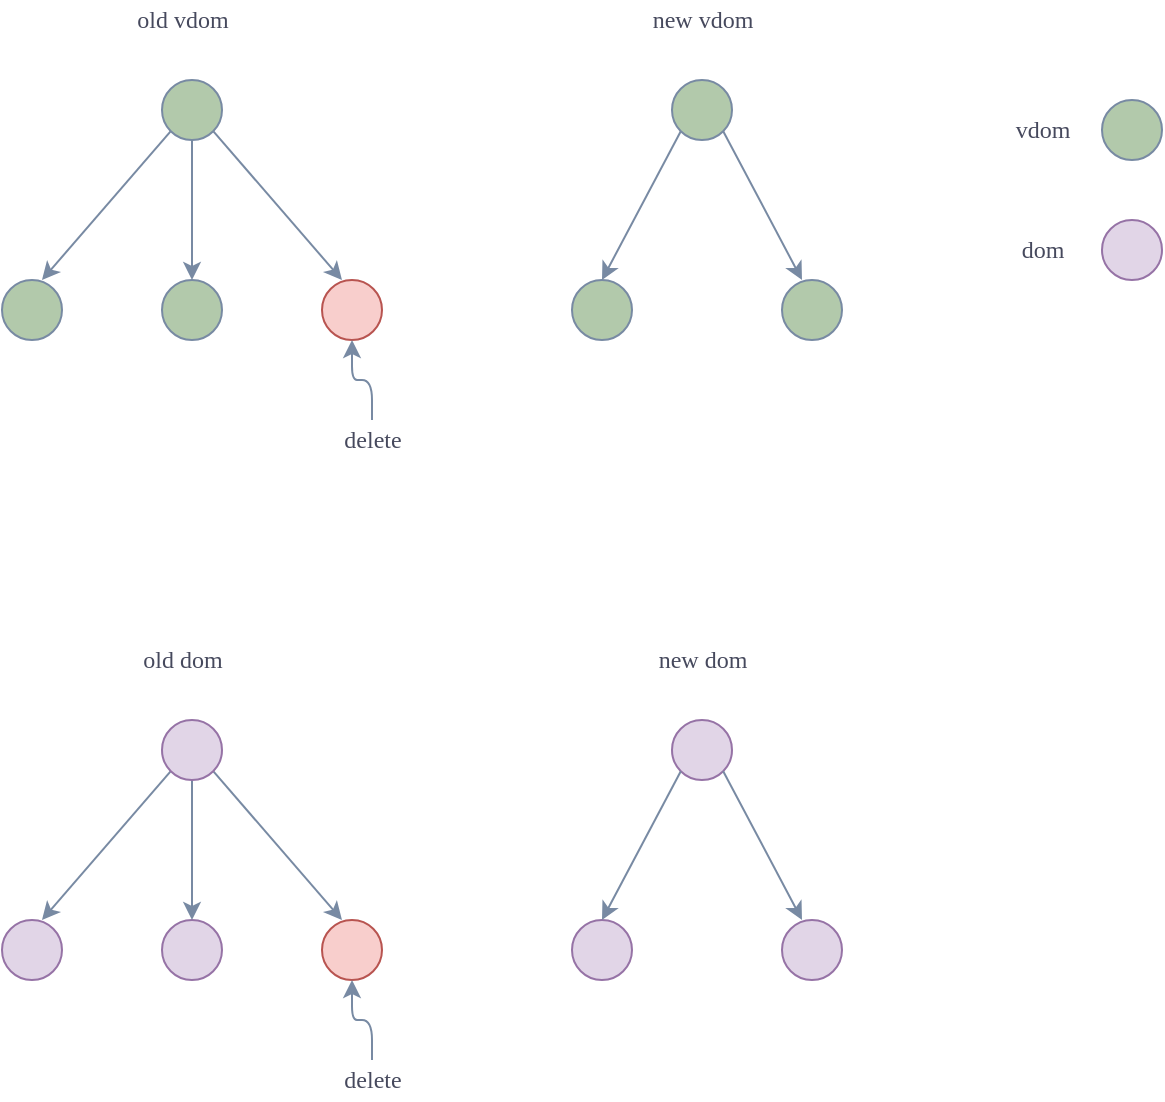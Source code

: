 <mxfile version="14.6.1" type="github">
  <diagram id="EwsBgbDVOZr8Y71l48O0" name="Page-1">
    <mxGraphModel dx="1062" dy="626" grid="1" gridSize="10" guides="1" tooltips="1" connect="1" arrows="1" fold="1" page="1" pageScale="1" pageWidth="827" pageHeight="1169" math="0" shadow="0">
      <root>
        <mxCell id="0" />
        <mxCell id="1" parent="0" />
        <mxCell id="7r3X6bM9w-XORwUG6cQL-1" value="" style="ellipse;whiteSpace=wrap;html=1;aspect=fixed;fillColor=#B2C9AB;strokeColor=#788AA3;fontColor=#46495D;fontFamily=Comic Sans MS;" vertex="1" parent="1">
          <mxGeometry x="580" y="250" width="30" height="30" as="geometry" />
        </mxCell>
        <mxCell id="7r3X6bM9w-XORwUG6cQL-2" value="" style="ellipse;whiteSpace=wrap;html=1;aspect=fixed;fillColor=#B2C9AB;strokeColor=#788AA3;fontColor=#46495D;fontFamily=Comic Sans MS;" vertex="1" parent="1">
          <mxGeometry x="525" y="150" width="30" height="30" as="geometry" />
        </mxCell>
        <mxCell id="7r3X6bM9w-XORwUG6cQL-6" value="" style="ellipse;whiteSpace=wrap;html=1;aspect=fixed;fillColor=#B2C9AB;strokeColor=#788AA3;fontColor=#46495D;fontFamily=Comic Sans MS;" vertex="1" parent="1">
          <mxGeometry x="475" y="250" width="30" height="30" as="geometry" />
        </mxCell>
        <mxCell id="7r3X6bM9w-XORwUG6cQL-9" value="" style="endArrow=classic;html=1;fontColor=#46495D;strokeColor=#788AA3;fillColor=#B2C9AB;exitX=0;exitY=1;exitDx=0;exitDy=0;fontFamily=Comic Sans MS;entryX=0.5;entryY=0;entryDx=0;entryDy=0;" edge="1" parent="1" source="7r3X6bM9w-XORwUG6cQL-2" target="7r3X6bM9w-XORwUG6cQL-6">
          <mxGeometry width="50" height="50" relative="1" as="geometry">
            <mxPoint x="510" y="190" as="sourcePoint" />
            <mxPoint x="470" y="250" as="targetPoint" />
          </mxGeometry>
        </mxCell>
        <mxCell id="7r3X6bM9w-XORwUG6cQL-11" value="" style="endArrow=classic;html=1;fontColor=#46495D;strokeColor=#788AA3;fillColor=#B2C9AB;exitX=1;exitY=1;exitDx=0;exitDy=0;fontFamily=Comic Sans MS;" edge="1" parent="1" source="7r3X6bM9w-XORwUG6cQL-2">
          <mxGeometry width="50" height="50" relative="1" as="geometry">
            <mxPoint x="540" y="175" as="sourcePoint" />
            <mxPoint x="590" y="250" as="targetPoint" />
          </mxGeometry>
        </mxCell>
        <mxCell id="7r3X6bM9w-XORwUG6cQL-13" value="" style="ellipse;whiteSpace=wrap;html=1;aspect=fixed;fillColor=#B2C9AB;strokeColor=#788AA3;fontColor=#46495D;fontFamily=Comic Sans MS;" vertex="1" parent="1">
          <mxGeometry x="270" y="250" width="30" height="30" as="geometry" />
        </mxCell>
        <mxCell id="7r3X6bM9w-XORwUG6cQL-14" value="" style="ellipse;whiteSpace=wrap;html=1;aspect=fixed;fillColor=#f8cecc;strokeColor=#b85450;fontFamily=Comic Sans MS;" vertex="1" parent="1">
          <mxGeometry x="350" y="250" width="30" height="30" as="geometry" />
        </mxCell>
        <mxCell id="7r3X6bM9w-XORwUG6cQL-15" value="" style="ellipse;whiteSpace=wrap;html=1;aspect=fixed;fillColor=#B2C9AB;strokeColor=#788AA3;fontColor=#46495D;fontFamily=Comic Sans MS;" vertex="1" parent="1">
          <mxGeometry x="190" y="250" width="30" height="30" as="geometry" />
        </mxCell>
        <mxCell id="7r3X6bM9w-XORwUG6cQL-16" value="" style="endArrow=classic;html=1;fontColor=#46495D;strokeColor=#788AA3;fillColor=#B2C9AB;exitX=0;exitY=1;exitDx=0;exitDy=0;fontFamily=Comic Sans MS;" edge="1" source="7r3X6bM9w-XORwUG6cQL-19" parent="1">
          <mxGeometry width="50" height="50" relative="1" as="geometry">
            <mxPoint x="250" y="190" as="sourcePoint" />
            <mxPoint x="210" y="250" as="targetPoint" />
          </mxGeometry>
        </mxCell>
        <mxCell id="7r3X6bM9w-XORwUG6cQL-17" value="" style="endArrow=classic;html=1;fontColor=#46495D;strokeColor=#788AA3;fillColor=#B2C9AB;exitX=0.5;exitY=1;exitDx=0;exitDy=0;entryX=0.5;entryY=0;entryDx=0;entryDy=0;fontFamily=Comic Sans MS;" edge="1" source="7r3X6bM9w-XORwUG6cQL-19" target="7r3X6bM9w-XORwUG6cQL-13" parent="1">
          <mxGeometry width="50" height="50" relative="1" as="geometry">
            <mxPoint x="280" y="175" as="sourcePoint" />
            <mxPoint x="220" y="260" as="targetPoint" />
          </mxGeometry>
        </mxCell>
        <mxCell id="7r3X6bM9w-XORwUG6cQL-18" value="" style="endArrow=classic;html=1;fontColor=#46495D;strokeColor=#788AA3;fillColor=#B2C9AB;exitX=1;exitY=1;exitDx=0;exitDy=0;fontFamily=Comic Sans MS;" edge="1" source="7r3X6bM9w-XORwUG6cQL-19" parent="1">
          <mxGeometry width="50" height="50" relative="1" as="geometry">
            <mxPoint x="295" y="190" as="sourcePoint" />
            <mxPoint x="360" y="250" as="targetPoint" />
          </mxGeometry>
        </mxCell>
        <mxCell id="7r3X6bM9w-XORwUG6cQL-19" value="" style="ellipse;whiteSpace=wrap;html=1;aspect=fixed;fillColor=#B2C9AB;strokeColor=#788AA3;fontColor=#46495D;fontFamily=Comic Sans MS;" vertex="1" parent="1">
          <mxGeometry x="270" y="150" width="30" height="30" as="geometry" />
        </mxCell>
        <mxCell id="7r3X6bM9w-XORwUG6cQL-20" value="old vdom" style="text;html=1;align=center;verticalAlign=middle;resizable=0;points=[];autosize=1;strokeColor=none;fontColor=#46495D;fontFamily=Comic Sans MS;" vertex="1" parent="1">
          <mxGeometry x="250" y="110" width="60" height="20" as="geometry" />
        </mxCell>
        <mxCell id="7r3X6bM9w-XORwUG6cQL-21" value="new vdom" style="text;html=1;align=center;verticalAlign=middle;resizable=0;points=[];autosize=1;strokeColor=none;fontColor=#46495D;fontFamily=Comic Sans MS;" vertex="1" parent="1">
          <mxGeometry x="505" y="110" width="70" height="20" as="geometry" />
        </mxCell>
        <mxCell id="7r3X6bM9w-XORwUG6cQL-23" value="" style="edgeStyle=orthogonalEdgeStyle;curved=0;rounded=1;sketch=0;orthogonalLoop=1;jettySize=auto;html=1;fontFamily=Comic Sans MS;fontColor=#46495D;strokeColor=#788AA3;fillColor=#B2C9AB;" edge="1" parent="1" source="7r3X6bM9w-XORwUG6cQL-22" target="7r3X6bM9w-XORwUG6cQL-14">
          <mxGeometry relative="1" as="geometry" />
        </mxCell>
        <mxCell id="7r3X6bM9w-XORwUG6cQL-22" value="delete" style="text;html=1;align=center;verticalAlign=middle;resizable=0;points=[];autosize=1;strokeColor=none;fontFamily=Comic Sans MS;fontColor=#46495D;" vertex="1" parent="1">
          <mxGeometry x="350" y="320" width="50" height="20" as="geometry" />
        </mxCell>
        <mxCell id="7r3X6bM9w-XORwUG6cQL-25" value="" style="ellipse;whiteSpace=wrap;html=1;aspect=fixed;fillColor=#e1d5e7;strokeColor=#9673a6;fontFamily=Comic Sans MS;" vertex="1" parent="1">
          <mxGeometry x="580" y="570" width="30" height="30" as="geometry" />
        </mxCell>
        <mxCell id="7r3X6bM9w-XORwUG6cQL-26" value="" style="ellipse;whiteSpace=wrap;html=1;aspect=fixed;fillColor=#e1d5e7;strokeColor=#9673a6;fontFamily=Comic Sans MS;" vertex="1" parent="1">
          <mxGeometry x="525" y="470" width="30" height="30" as="geometry" />
        </mxCell>
        <mxCell id="7r3X6bM9w-XORwUG6cQL-27" value="" style="ellipse;whiteSpace=wrap;html=1;aspect=fixed;fillColor=#e1d5e7;strokeColor=#9673a6;fontFamily=Comic Sans MS;" vertex="1" parent="1">
          <mxGeometry x="475" y="570" width="30" height="30" as="geometry" />
        </mxCell>
        <mxCell id="7r3X6bM9w-XORwUG6cQL-28" value="" style="endArrow=classic;html=1;fontColor=#46495D;strokeColor=#788AA3;fillColor=#B2C9AB;exitX=0;exitY=1;exitDx=0;exitDy=0;fontFamily=Comic Sans MS;entryX=0.5;entryY=0;entryDx=0;entryDy=0;" edge="1" source="7r3X6bM9w-XORwUG6cQL-26" target="7r3X6bM9w-XORwUG6cQL-27" parent="1">
          <mxGeometry width="50" height="50" relative="1" as="geometry">
            <mxPoint x="510" y="510" as="sourcePoint" />
            <mxPoint x="470" y="570" as="targetPoint" />
          </mxGeometry>
        </mxCell>
        <mxCell id="7r3X6bM9w-XORwUG6cQL-29" value="" style="endArrow=classic;html=1;fontColor=#46495D;strokeColor=#788AA3;fillColor=#B2C9AB;exitX=1;exitY=1;exitDx=0;exitDy=0;fontFamily=Comic Sans MS;" edge="1" source="7r3X6bM9w-XORwUG6cQL-26" parent="1">
          <mxGeometry width="50" height="50" relative="1" as="geometry">
            <mxPoint x="540" y="495" as="sourcePoint" />
            <mxPoint x="590" y="570" as="targetPoint" />
          </mxGeometry>
        </mxCell>
        <mxCell id="7r3X6bM9w-XORwUG6cQL-30" value="" style="ellipse;whiteSpace=wrap;html=1;aspect=fixed;fillColor=#e1d5e7;strokeColor=#9673a6;fontFamily=Comic Sans MS;" vertex="1" parent="1">
          <mxGeometry x="270" y="570" width="30" height="30" as="geometry" />
        </mxCell>
        <mxCell id="7r3X6bM9w-XORwUG6cQL-31" value="" style="ellipse;whiteSpace=wrap;html=1;aspect=fixed;fillColor=#f8cecc;strokeColor=#b85450;fontFamily=Comic Sans MS;" vertex="1" parent="1">
          <mxGeometry x="350" y="570" width="30" height="30" as="geometry" />
        </mxCell>
        <mxCell id="7r3X6bM9w-XORwUG6cQL-32" value="" style="ellipse;whiteSpace=wrap;html=1;aspect=fixed;fillColor=#e1d5e7;strokeColor=#9673a6;fontFamily=Comic Sans MS;" vertex="1" parent="1">
          <mxGeometry x="190" y="570" width="30" height="30" as="geometry" />
        </mxCell>
        <mxCell id="7r3X6bM9w-XORwUG6cQL-33" value="" style="endArrow=classic;html=1;fontColor=#46495D;strokeColor=#788AA3;fillColor=#B2C9AB;exitX=0;exitY=1;exitDx=0;exitDy=0;fontFamily=Comic Sans MS;" edge="1" source="7r3X6bM9w-XORwUG6cQL-36" parent="1">
          <mxGeometry width="50" height="50" relative="1" as="geometry">
            <mxPoint x="250" y="510" as="sourcePoint" />
            <mxPoint x="210" y="570" as="targetPoint" />
          </mxGeometry>
        </mxCell>
        <mxCell id="7r3X6bM9w-XORwUG6cQL-34" value="" style="endArrow=classic;html=1;fontColor=#46495D;strokeColor=#788AA3;fillColor=#B2C9AB;exitX=0.5;exitY=1;exitDx=0;exitDy=0;entryX=0.5;entryY=0;entryDx=0;entryDy=0;fontFamily=Comic Sans MS;" edge="1" source="7r3X6bM9w-XORwUG6cQL-36" target="7r3X6bM9w-XORwUG6cQL-30" parent="1">
          <mxGeometry width="50" height="50" relative="1" as="geometry">
            <mxPoint x="280" y="495" as="sourcePoint" />
            <mxPoint x="220" y="580" as="targetPoint" />
          </mxGeometry>
        </mxCell>
        <mxCell id="7r3X6bM9w-XORwUG6cQL-35" value="" style="endArrow=classic;html=1;fontColor=#46495D;strokeColor=#788AA3;fillColor=#B2C9AB;exitX=1;exitY=1;exitDx=0;exitDy=0;fontFamily=Comic Sans MS;" edge="1" source="7r3X6bM9w-XORwUG6cQL-36" parent="1">
          <mxGeometry width="50" height="50" relative="1" as="geometry">
            <mxPoint x="295" y="510" as="sourcePoint" />
            <mxPoint x="360" y="570" as="targetPoint" />
          </mxGeometry>
        </mxCell>
        <mxCell id="7r3X6bM9w-XORwUG6cQL-36" value="" style="ellipse;whiteSpace=wrap;html=1;aspect=fixed;fillColor=#e1d5e7;strokeColor=#9673a6;fontFamily=Comic Sans MS;" vertex="1" parent="1">
          <mxGeometry x="270" y="470" width="30" height="30" as="geometry" />
        </mxCell>
        <mxCell id="7r3X6bM9w-XORwUG6cQL-37" value="old dom" style="text;html=1;align=center;verticalAlign=middle;resizable=0;points=[];autosize=1;strokeColor=none;fontColor=#46495D;fontFamily=Comic Sans MS;" vertex="1" parent="1">
          <mxGeometry x="250" y="430" width="60" height="20" as="geometry" />
        </mxCell>
        <mxCell id="7r3X6bM9w-XORwUG6cQL-38" value="new dom" style="text;html=1;align=center;verticalAlign=middle;resizable=0;points=[];autosize=1;strokeColor=none;fontColor=#46495D;fontFamily=Comic Sans MS;" vertex="1" parent="1">
          <mxGeometry x="510" y="430" width="60" height="20" as="geometry" />
        </mxCell>
        <mxCell id="7r3X6bM9w-XORwUG6cQL-39" value="" style="edgeStyle=orthogonalEdgeStyle;curved=0;rounded=1;sketch=0;orthogonalLoop=1;jettySize=auto;html=1;fontFamily=Comic Sans MS;fontColor=#46495D;strokeColor=#788AA3;fillColor=#B2C9AB;" edge="1" source="7r3X6bM9w-XORwUG6cQL-40" target="7r3X6bM9w-XORwUG6cQL-31" parent="1">
          <mxGeometry relative="1" as="geometry" />
        </mxCell>
        <mxCell id="7r3X6bM9w-XORwUG6cQL-40" value="delete" style="text;html=1;align=center;verticalAlign=middle;resizable=0;points=[];autosize=1;strokeColor=none;fontFamily=Comic Sans MS;fontColor=#46495D;" vertex="1" parent="1">
          <mxGeometry x="350" y="640" width="50" height="20" as="geometry" />
        </mxCell>
        <mxCell id="7r3X6bM9w-XORwUG6cQL-41" value="" style="ellipse;whiteSpace=wrap;html=1;aspect=fixed;fillColor=#B2C9AB;strokeColor=#788AA3;fontColor=#46495D;fontFamily=Comic Sans MS;" vertex="1" parent="1">
          <mxGeometry x="740" y="160" width="30" height="30" as="geometry" />
        </mxCell>
        <mxCell id="7r3X6bM9w-XORwUG6cQL-42" value="vdom" style="text;html=1;align=center;verticalAlign=middle;resizable=0;points=[];autosize=1;strokeColor=none;fontFamily=Comic Sans MS;fontColor=#46495D;" vertex="1" parent="1">
          <mxGeometry x="690" y="165" width="40" height="20" as="geometry" />
        </mxCell>
        <mxCell id="7r3X6bM9w-XORwUG6cQL-43" value="" style="ellipse;whiteSpace=wrap;html=1;aspect=fixed;fillColor=#e1d5e7;strokeColor=#9673a6;fontFamily=Comic Sans MS;" vertex="1" parent="1">
          <mxGeometry x="740" y="220" width="30" height="30" as="geometry" />
        </mxCell>
        <mxCell id="7r3X6bM9w-XORwUG6cQL-44" value="dom" style="text;html=1;align=center;verticalAlign=middle;resizable=0;points=[];autosize=1;strokeColor=none;fontFamily=Comic Sans MS;fontColor=#46495D;" vertex="1" parent="1">
          <mxGeometry x="690" y="225" width="40" height="20" as="geometry" />
        </mxCell>
      </root>
    </mxGraphModel>
  </diagram>
</mxfile>
